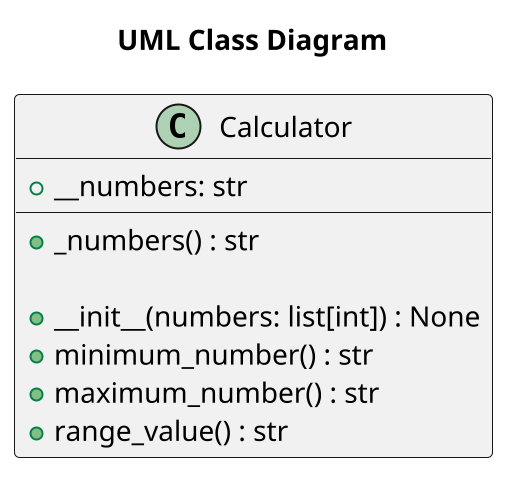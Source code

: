 @startuml
scale 2
title "UML Class Diagram"
class Calculator {
    +_numbers() : str

    +__init__(numbers: list[int]) : None
    +__numbers: str
    +minimum_number() : str
    +maximum_number() : str
    +range_value() : str
}
@enduml